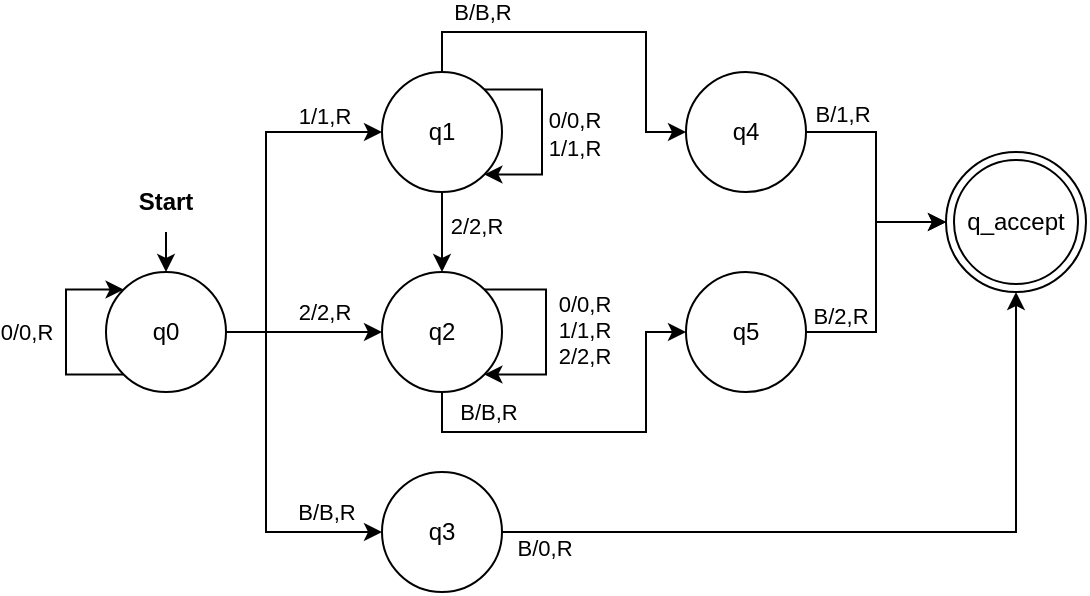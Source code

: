 <mxfile version="23.1.1" type="device" pages="2">
  <diagram name="Page-1" id="W_B_G76pps4Zbc3CH-DW">
    <mxGraphModel dx="1042" dy="535" grid="1" gridSize="10" guides="1" tooltips="1" connect="1" arrows="1" fold="1" page="1" pageScale="1" pageWidth="850" pageHeight="1100" math="0" shadow="0">
      <root>
        <mxCell id="0" />
        <mxCell id="1" parent="0" />
        <mxCell id="RH-4TFpWR5kqe6f-4Rrm-1" style="edgeStyle=orthogonalEdgeStyle;rounded=0;orthogonalLoop=1;jettySize=auto;html=1;entryX=0;entryY=0.5;entryDx=0;entryDy=0;" parent="1" source="RH-4TFpWR5kqe6f-4Rrm-5" target="RH-4TFpWR5kqe6f-4Rrm-10" edge="1">
          <mxGeometry relative="1" as="geometry">
            <Array as="points">
              <mxPoint x="370" y="320" />
              <mxPoint x="370" y="220" />
            </Array>
          </mxGeometry>
        </mxCell>
        <mxCell id="RH-4TFpWR5kqe6f-4Rrm-2" value="2/2,R" style="edgeLabel;html=1;align=center;verticalAlign=middle;resizable=0;points=[];" parent="RH-4TFpWR5kqe6f-4Rrm-1" vertex="1" connectable="0">
          <mxGeometry x="-0.615" y="2" relative="1" as="geometry">
            <mxPoint x="31" y="4" as="offset" />
          </mxGeometry>
        </mxCell>
        <mxCell id="RH-4TFpWR5kqe6f-4Rrm-26" value="1/1,R" style="edgeLabel;html=1;align=center;verticalAlign=middle;resizable=0;points=[];" parent="RH-4TFpWR5kqe6f-4Rrm-1" vertex="1" connectable="0">
          <mxGeometry x="0.53" y="1" relative="1" as="geometry">
            <mxPoint x="13" y="-7" as="offset" />
          </mxGeometry>
        </mxCell>
        <mxCell id="RH-4TFpWR5kqe6f-4Rrm-24" style="edgeStyle=orthogonalEdgeStyle;rounded=0;orthogonalLoop=1;jettySize=auto;html=1;entryX=0;entryY=0.5;entryDx=0;entryDy=0;" parent="1" source="RH-4TFpWR5kqe6f-4Rrm-5" target="RH-4TFpWR5kqe6f-4Rrm-15" edge="1">
          <mxGeometry relative="1" as="geometry" />
        </mxCell>
        <mxCell id="RH-4TFpWR5kqe6f-4Rrm-25" style="edgeStyle=orthogonalEdgeStyle;rounded=0;orthogonalLoop=1;jettySize=auto;html=1;entryX=0;entryY=0.5;entryDx=0;entryDy=0;" parent="1" source="RH-4TFpWR5kqe6f-4Rrm-5" target="RH-4TFpWR5kqe6f-4Rrm-20" edge="1">
          <mxGeometry relative="1" as="geometry">
            <Array as="points">
              <mxPoint x="370" y="320" />
              <mxPoint x="370" y="420" />
            </Array>
          </mxGeometry>
        </mxCell>
        <mxCell id="RH-4TFpWR5kqe6f-4Rrm-27" value="B/B,R" style="edgeLabel;html=1;align=center;verticalAlign=middle;resizable=0;points=[];" parent="RH-4TFpWR5kqe6f-4Rrm-25" vertex="1" connectable="0">
          <mxGeometry x="0.498" relative="1" as="geometry">
            <mxPoint x="16" y="-10" as="offset" />
          </mxGeometry>
        </mxCell>
        <mxCell id="RH-4TFpWR5kqe6f-4Rrm-5" value="q0" style="ellipse;whiteSpace=wrap;html=1;" parent="1" vertex="1">
          <mxGeometry x="290" y="290" width="60" height="60" as="geometry" />
        </mxCell>
        <mxCell id="RH-4TFpWR5kqe6f-4Rrm-31" style="edgeStyle=orthogonalEdgeStyle;rounded=0;orthogonalLoop=1;jettySize=auto;html=1;entryX=0.5;entryY=0;entryDx=0;entryDy=0;" parent="1" source="RH-4TFpWR5kqe6f-4Rrm-10" target="RH-4TFpWR5kqe6f-4Rrm-15" edge="1">
          <mxGeometry relative="1" as="geometry" />
        </mxCell>
        <mxCell id="RH-4TFpWR5kqe6f-4Rrm-32" value="2/2,R" style="edgeLabel;html=1;align=center;verticalAlign=middle;resizable=0;points=[];" parent="RH-4TFpWR5kqe6f-4Rrm-31" vertex="1" connectable="0">
          <mxGeometry x="-0.157" y="-3" relative="1" as="geometry">
            <mxPoint x="20" as="offset" />
          </mxGeometry>
        </mxCell>
        <mxCell id="RH-4TFpWR5kqe6f-4Rrm-37" style="edgeStyle=orthogonalEdgeStyle;rounded=0;orthogonalLoop=1;jettySize=auto;html=1;exitX=0.5;exitY=0;exitDx=0;exitDy=0;entryX=0;entryY=0.5;entryDx=0;entryDy=0;" parent="1" source="RH-4TFpWR5kqe6f-4Rrm-10" target="RH-4TFpWR5kqe6f-4Rrm-43" edge="1">
          <mxGeometry relative="1" as="geometry">
            <Array as="points">
              <mxPoint x="458" y="170" />
              <mxPoint x="560" y="170" />
              <mxPoint x="560" y="220" />
            </Array>
          </mxGeometry>
        </mxCell>
        <mxCell id="RH-4TFpWR5kqe6f-4Rrm-44" value="B/B,R" style="edgeLabel;html=1;align=center;verticalAlign=middle;resizable=0;points=[];" parent="RH-4TFpWR5kqe6f-4Rrm-37" vertex="1" connectable="0">
          <mxGeometry x="-0.219" y="1" relative="1" as="geometry">
            <mxPoint x="-35" y="-9" as="offset" />
          </mxGeometry>
        </mxCell>
        <mxCell id="RH-4TFpWR5kqe6f-4Rrm-10" value="q1" style="ellipse;whiteSpace=wrap;html=1;" parent="1" vertex="1">
          <mxGeometry x="428" y="190" width="60" height="60" as="geometry" />
        </mxCell>
        <mxCell id="RH-4TFpWR5kqe6f-4Rrm-35" style="edgeStyle=orthogonalEdgeStyle;rounded=0;orthogonalLoop=1;jettySize=auto;html=1;entryX=0;entryY=0.5;entryDx=0;entryDy=0;exitX=0.5;exitY=1;exitDx=0;exitDy=0;" parent="1" source="RH-4TFpWR5kqe6f-4Rrm-15" target="RH-4TFpWR5kqe6f-4Rrm-42" edge="1">
          <mxGeometry relative="1" as="geometry">
            <mxPoint x="458.0" y="380" as="targetPoint" />
            <Array as="points">
              <mxPoint x="458" y="370" />
              <mxPoint x="560" y="370" />
              <mxPoint x="560" y="320" />
            </Array>
          </mxGeometry>
        </mxCell>
        <mxCell id="RH-4TFpWR5kqe6f-4Rrm-45" value="B/B,R" style="edgeLabel;html=1;align=center;verticalAlign=middle;resizable=0;points=[];" parent="RH-4TFpWR5kqe6f-4Rrm-35" vertex="1" connectable="0">
          <mxGeometry x="-0.189" y="2" relative="1" as="geometry">
            <mxPoint x="-35" y="-8" as="offset" />
          </mxGeometry>
        </mxCell>
        <mxCell id="RH-4TFpWR5kqe6f-4Rrm-15" value="q2" style="ellipse;whiteSpace=wrap;html=1;" parent="1" vertex="1">
          <mxGeometry x="428" y="290" width="60" height="60" as="geometry" />
        </mxCell>
        <mxCell id="RH-4TFpWR5kqe6f-4Rrm-36" style="edgeStyle=orthogonalEdgeStyle;rounded=0;orthogonalLoop=1;jettySize=auto;html=1;" parent="1" source="RH-4TFpWR5kqe6f-4Rrm-20" target="RH-4TFpWR5kqe6f-4Rrm-23" edge="1">
          <mxGeometry relative="1" as="geometry" />
        </mxCell>
        <mxCell id="RH-4TFpWR5kqe6f-4Rrm-38" value="B/0,R" style="edgeLabel;html=1;align=center;verticalAlign=middle;resizable=0;points=[];" parent="RH-4TFpWR5kqe6f-4Rrm-36" vertex="1" connectable="0">
          <mxGeometry x="-0.621" y="-1" relative="1" as="geometry">
            <mxPoint x="-51" y="7" as="offset" />
          </mxGeometry>
        </mxCell>
        <mxCell id="RH-4TFpWR5kqe6f-4Rrm-20" value="q3" style="ellipse;whiteSpace=wrap;html=1;" parent="1" vertex="1">
          <mxGeometry x="428" y="390" width="60" height="60" as="geometry" />
        </mxCell>
        <mxCell id="RH-4TFpWR5kqe6f-4Rrm-21" style="edgeStyle=orthogonalEdgeStyle;rounded=0;orthogonalLoop=1;jettySize=auto;html=1;entryX=0;entryY=0;entryDx=0;entryDy=0;exitX=0;exitY=1;exitDx=0;exitDy=0;" parent="1" source="RH-4TFpWR5kqe6f-4Rrm-5" target="RH-4TFpWR5kqe6f-4Rrm-5" edge="1">
          <mxGeometry relative="1" as="geometry">
            <mxPoint x="259.97" y="240" as="sourcePoint" />
            <mxPoint x="229.97" y="270" as="targetPoint" />
            <Array as="points">
              <mxPoint x="270" y="341" />
              <mxPoint x="270" y="299" />
            </Array>
          </mxGeometry>
        </mxCell>
        <mxCell id="RH-4TFpWR5kqe6f-4Rrm-22" value="0/0,R" style="edgeLabel;html=1;align=center;verticalAlign=middle;resizable=0;points=[];" parent="RH-4TFpWR5kqe6f-4Rrm-21" vertex="1" connectable="0">
          <mxGeometry x="-0.383" relative="1" as="geometry">
            <mxPoint x="-20" y="-19" as="offset" />
          </mxGeometry>
        </mxCell>
        <mxCell id="RH-4TFpWR5kqe6f-4Rrm-23" value="q_accept" style="ellipse;shape=doubleEllipse;whiteSpace=wrap;html=1;aspect=fixed;" parent="1" vertex="1">
          <mxGeometry x="710" y="230" width="70" height="70" as="geometry" />
        </mxCell>
        <mxCell id="RH-4TFpWR5kqe6f-4Rrm-28" style="edgeStyle=orthogonalEdgeStyle;rounded=0;orthogonalLoop=1;jettySize=auto;html=1;exitX=1;exitY=0;exitDx=0;exitDy=0;entryX=1;entryY=1;entryDx=0;entryDy=0;" parent="1" source="RH-4TFpWR5kqe6f-4Rrm-10" target="RH-4TFpWR5kqe6f-4Rrm-10" edge="1">
          <mxGeometry relative="1" as="geometry">
            <mxPoint x="480" y="200" as="targetPoint" />
            <Array as="points">
              <mxPoint x="508" y="199" />
              <mxPoint x="508" y="241" />
            </Array>
          </mxGeometry>
        </mxCell>
        <mxCell id="RH-4TFpWR5kqe6f-4Rrm-30" value="0/0,R&lt;br&gt;1/1,R" style="edgeLabel;html=1;align=center;verticalAlign=middle;resizable=0;points=[];" parent="RH-4TFpWR5kqe6f-4Rrm-28" vertex="1" connectable="0">
          <mxGeometry x="-0.251" relative="1" as="geometry">
            <mxPoint x="16" y="13" as="offset" />
          </mxGeometry>
        </mxCell>
        <mxCell id="RH-4TFpWR5kqe6f-4Rrm-33" style="edgeStyle=orthogonalEdgeStyle;rounded=0;orthogonalLoop=1;jettySize=auto;html=1;exitX=1;exitY=0;exitDx=0;exitDy=0;entryX=1;entryY=1;entryDx=0;entryDy=0;" parent="1" source="RH-4TFpWR5kqe6f-4Rrm-15" target="RH-4TFpWR5kqe6f-4Rrm-15" edge="1">
          <mxGeometry relative="1" as="geometry">
            <Array as="points">
              <mxPoint x="510" y="299" />
              <mxPoint x="510" y="341" />
            </Array>
          </mxGeometry>
        </mxCell>
        <mxCell id="RH-4TFpWR5kqe6f-4Rrm-34" value="0/0,R&lt;br&gt;1/1,R&lt;br&gt;2/2,R" style="edgeLabel;html=1;align=center;verticalAlign=middle;resizable=0;points=[];" parent="RH-4TFpWR5kqe6f-4Rrm-33" vertex="1" connectable="0">
          <mxGeometry x="0.137" y="-1" relative="1" as="geometry">
            <mxPoint x="20" y="-8" as="offset" />
          </mxGeometry>
        </mxCell>
        <mxCell id="RH-4TFpWR5kqe6f-4Rrm-47" style="edgeStyle=orthogonalEdgeStyle;rounded=0;orthogonalLoop=1;jettySize=auto;html=1;entryX=0;entryY=0.5;entryDx=0;entryDy=0;" parent="1" source="RH-4TFpWR5kqe6f-4Rrm-42" target="RH-4TFpWR5kqe6f-4Rrm-23" edge="1">
          <mxGeometry relative="1" as="geometry" />
        </mxCell>
        <mxCell id="RH-4TFpWR5kqe6f-4Rrm-49" value="B/2,R" style="edgeLabel;html=1;align=center;verticalAlign=middle;resizable=0;points=[];" parent="RH-4TFpWR5kqe6f-4Rrm-47" vertex="1" connectable="0">
          <mxGeometry x="-0.666" relative="1" as="geometry">
            <mxPoint x="-4" y="-8" as="offset" />
          </mxGeometry>
        </mxCell>
        <mxCell id="RH-4TFpWR5kqe6f-4Rrm-42" value="q5" style="ellipse;whiteSpace=wrap;html=1;" parent="1" vertex="1">
          <mxGeometry x="580" y="290" width="60" height="60" as="geometry" />
        </mxCell>
        <mxCell id="RH-4TFpWR5kqe6f-4Rrm-46" style="edgeStyle=orthogonalEdgeStyle;rounded=0;orthogonalLoop=1;jettySize=auto;html=1;entryX=0;entryY=0.5;entryDx=0;entryDy=0;" parent="1" source="RH-4TFpWR5kqe6f-4Rrm-43" target="RH-4TFpWR5kqe6f-4Rrm-23" edge="1">
          <mxGeometry relative="1" as="geometry" />
        </mxCell>
        <mxCell id="RH-4TFpWR5kqe6f-4Rrm-48" value="B/1,R" style="edgeLabel;html=1;align=center;verticalAlign=middle;resizable=0;points=[];" parent="RH-4TFpWR5kqe6f-4Rrm-46" vertex="1" connectable="0">
          <mxGeometry x="-0.65" y="-2" relative="1" as="geometry">
            <mxPoint x="-2" y="-11" as="offset" />
          </mxGeometry>
        </mxCell>
        <mxCell id="RH-4TFpWR5kqe6f-4Rrm-43" value="q4" style="ellipse;whiteSpace=wrap;html=1;" parent="1" vertex="1">
          <mxGeometry x="580" y="190" width="60" height="60" as="geometry" />
        </mxCell>
        <mxCell id="PWxYdKqS6OxdpP0Cneav-2" style="edgeStyle=orthogonalEdgeStyle;rounded=0;orthogonalLoop=1;jettySize=auto;html=1;exitX=0.5;exitY=1;exitDx=0;exitDy=0;entryX=0.5;entryY=0;entryDx=0;entryDy=0;" edge="1" parent="1" source="PWxYdKqS6OxdpP0Cneav-1" target="RH-4TFpWR5kqe6f-4Rrm-5">
          <mxGeometry relative="1" as="geometry" />
        </mxCell>
        <mxCell id="PWxYdKqS6OxdpP0Cneav-1" value="&lt;b&gt;Start&lt;/b&gt;" style="text;html=1;strokeColor=none;fillColor=none;align=center;verticalAlign=middle;whiteSpace=wrap;rounded=0;" vertex="1" parent="1">
          <mxGeometry x="290" y="240" width="60" height="30" as="geometry" />
        </mxCell>
      </root>
    </mxGraphModel>
  </diagram>
  <diagram id="qE-eygpDUrk1k1QkThjg" name="Page-2">
    <mxGraphModel dx="1042" dy="535" grid="1" gridSize="10" guides="1" tooltips="1" connect="1" arrows="1" fold="1" page="1" pageScale="1" pageWidth="1600" pageHeight="900" math="0" shadow="0">
      <root>
        <mxCell id="0" />
        <mxCell id="1" parent="0" />
      </root>
    </mxGraphModel>
  </diagram>
</mxfile>
